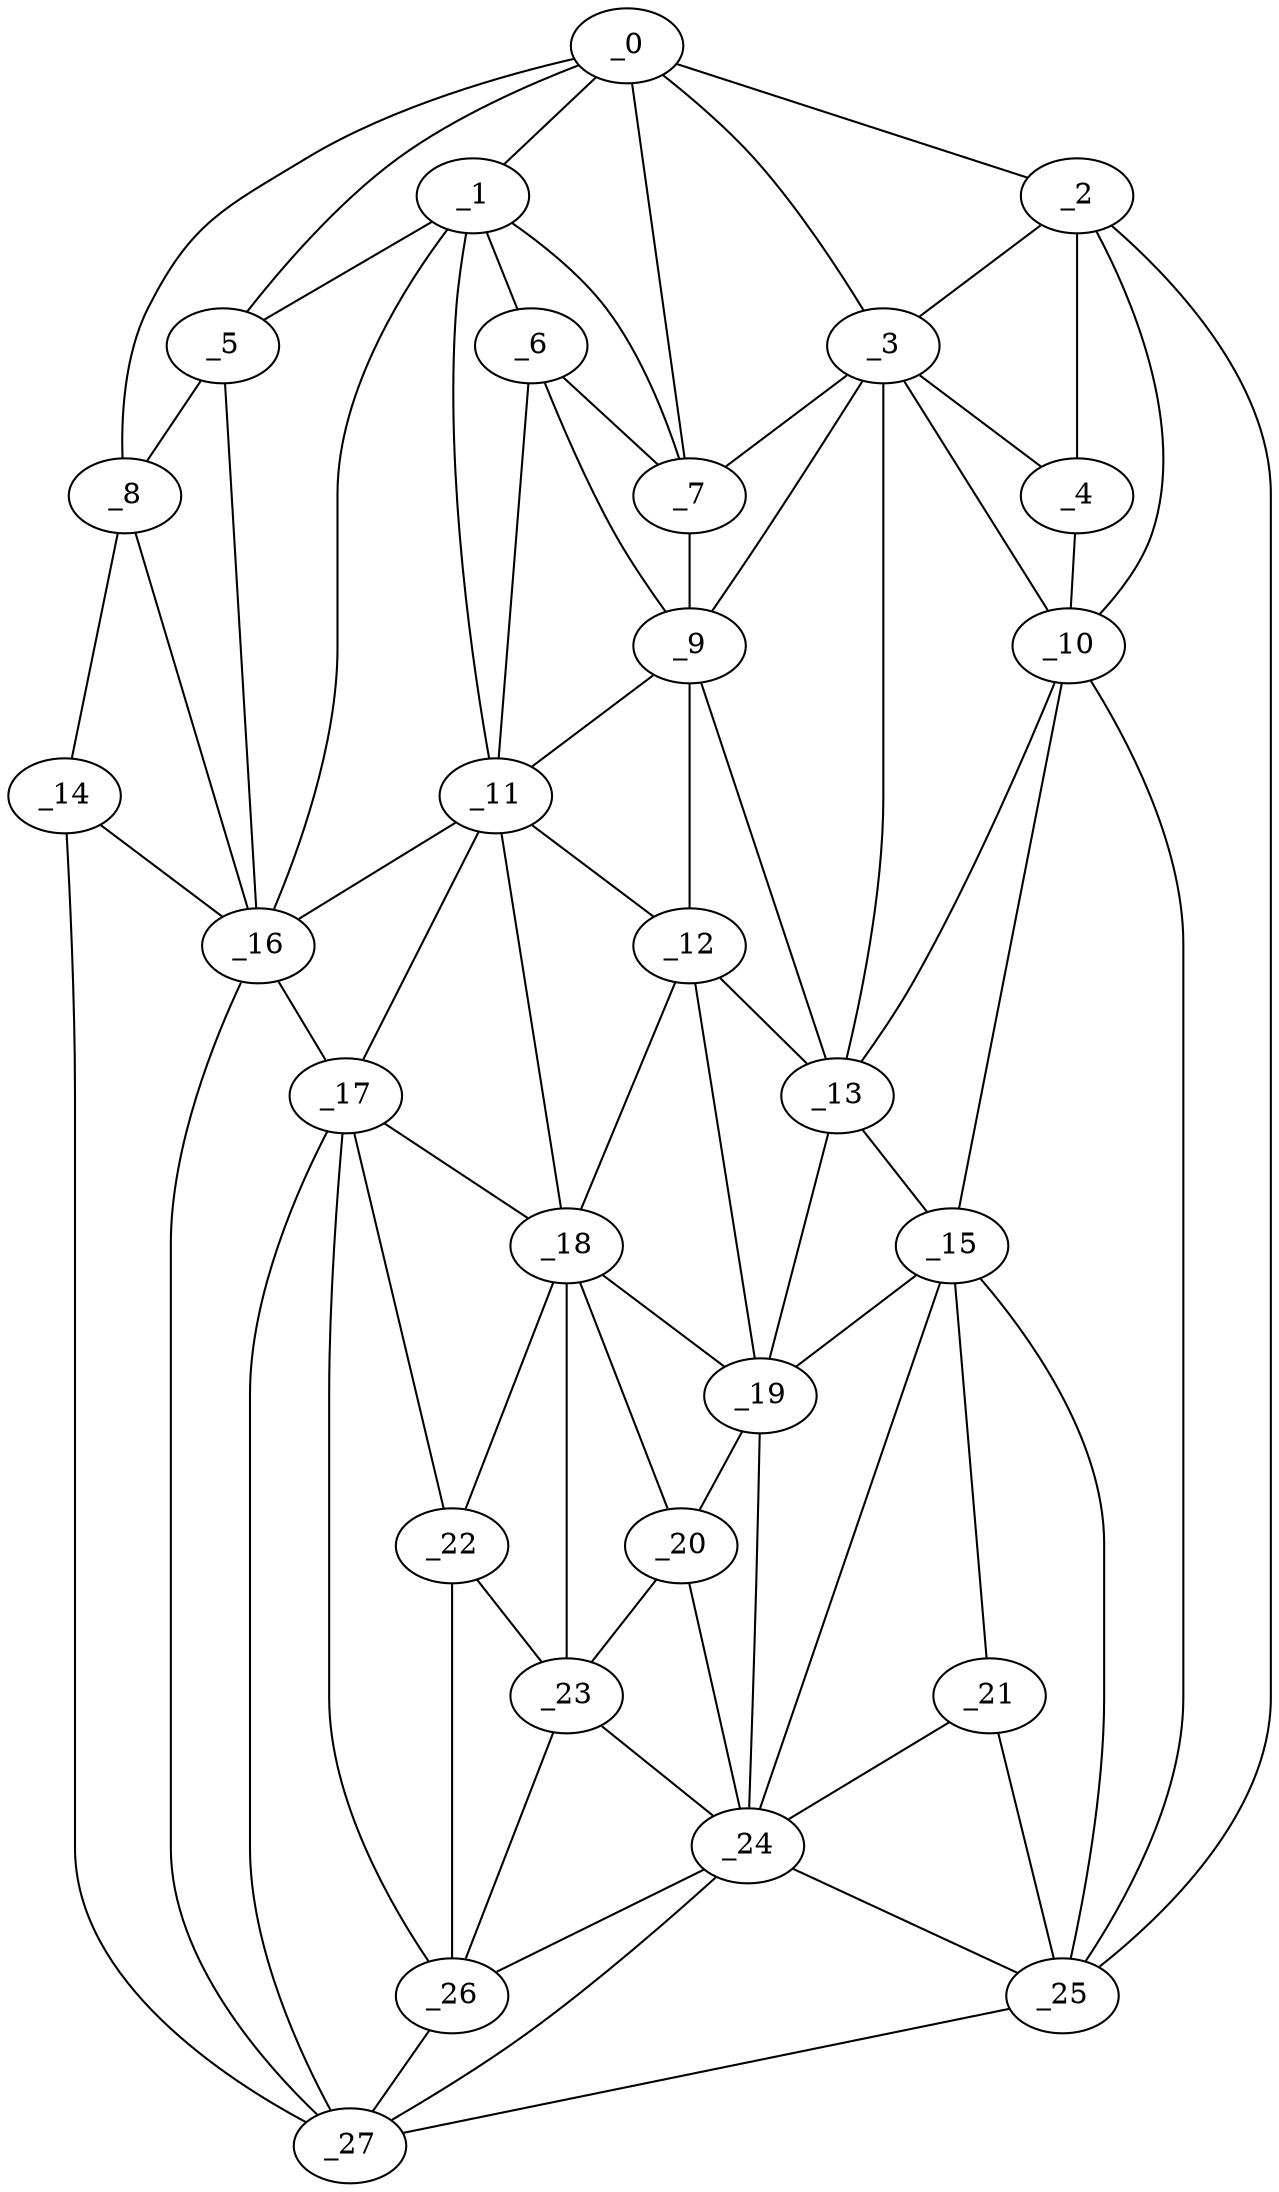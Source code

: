 graph "obj92__135.gxl" {
	_0	 [x=39,
		y=40];
	_1	 [x=42,
		y=51];
	_0 -- _1	 [valence=2];
	_2	 [x=42,
		y=121];
	_0 -- _2	 [valence=1];
	_3	 [x=44,
		y=98];
	_0 -- _3	 [valence=2];
	_5	 [x=45,
		y=33];
	_0 -- _5	 [valence=1];
	_7	 [x=45,
		y=80];
	_0 -- _7	 [valence=2];
	_8	 [x=50,
		y=7];
	_0 -- _8	 [valence=1];
	_1 -- _5	 [valence=2];
	_6	 [x=45,
		y=70];
	_1 -- _6	 [valence=2];
	_1 -- _7	 [valence=2];
	_11	 [x=57,
		y=67];
	_1 -- _11	 [valence=2];
	_16	 [x=82,
		y=33];
	_1 -- _16	 [valence=2];
	_2 -- _3	 [valence=2];
	_4	 [x=44,
		y=111];
	_2 -- _4	 [valence=1];
	_10	 [x=56,
		y=111];
	_2 -- _10	 [valence=2];
	_25	 [x=87,
		y=117];
	_2 -- _25	 [valence=1];
	_3 -- _4	 [valence=2];
	_3 -- _7	 [valence=2];
	_9	 [x=55,
		y=82];
	_3 -- _9	 [valence=2];
	_3 -- _10	 [valence=2];
	_13	 [x=59,
		y=97];
	_3 -- _13	 [valence=1];
	_4 -- _10	 [valence=2];
	_5 -- _8	 [valence=1];
	_5 -- _16	 [valence=2];
	_6 -- _7	 [valence=2];
	_6 -- _9	 [valence=2];
	_6 -- _11	 [valence=2];
	_7 -- _9	 [valence=1];
	_14	 [x=79,
		y=7];
	_8 -- _14	 [valence=1];
	_8 -- _16	 [valence=2];
	_9 -- _11	 [valence=2];
	_12	 [x=59,
		y=82];
	_9 -- _12	 [valence=1];
	_9 -- _13	 [valence=2];
	_10 -- _13	 [valence=2];
	_15	 [x=81,
		y=109];
	_10 -- _15	 [valence=2];
	_10 -- _25	 [valence=2];
	_11 -- _12	 [valence=2];
	_11 -- _16	 [valence=2];
	_17	 [x=82,
		y=59];
	_11 -- _17	 [valence=2];
	_18	 [x=82,
		y=80];
	_11 -- _18	 [valence=1];
	_12 -- _13	 [valence=1];
	_12 -- _18	 [valence=2];
	_19	 [x=82,
		y=94];
	_12 -- _19	 [valence=1];
	_13 -- _15	 [valence=2];
	_13 -- _19	 [valence=2];
	_14 -- _16	 [valence=2];
	_27	 [x=89,
		y=40];
	_14 -- _27	 [valence=1];
	_15 -- _19	 [valence=2];
	_21	 [x=86,
		y=107];
	_15 -- _21	 [valence=1];
	_24	 [x=87,
		y=101];
	_15 -- _24	 [valence=2];
	_15 -- _25	 [valence=1];
	_16 -- _17	 [valence=1];
	_16 -- _27	 [valence=2];
	_17 -- _18	 [valence=1];
	_22	 [x=87,
		y=74];
	_17 -- _22	 [valence=2];
	_26	 [x=88,
		y=55];
	_17 -- _26	 [valence=1];
	_17 -- _27	 [valence=1];
	_18 -- _19	 [valence=2];
	_20	 [x=86,
		y=94];
	_18 -- _20	 [valence=2];
	_18 -- _22	 [valence=2];
	_23	 [x=87,
		y=80];
	_18 -- _23	 [valence=1];
	_19 -- _20	 [valence=1];
	_19 -- _24	 [valence=2];
	_20 -- _23	 [valence=1];
	_20 -- _24	 [valence=2];
	_21 -- _24	 [valence=2];
	_21 -- _25	 [valence=2];
	_22 -- _23	 [valence=2];
	_22 -- _26	 [valence=2];
	_23 -- _24	 [valence=2];
	_23 -- _26	 [valence=1];
	_24 -- _25	 [valence=2];
	_24 -- _26	 [valence=2];
	_24 -- _27	 [valence=2];
	_25 -- _27	 [valence=1];
	_26 -- _27	 [valence=1];
}
